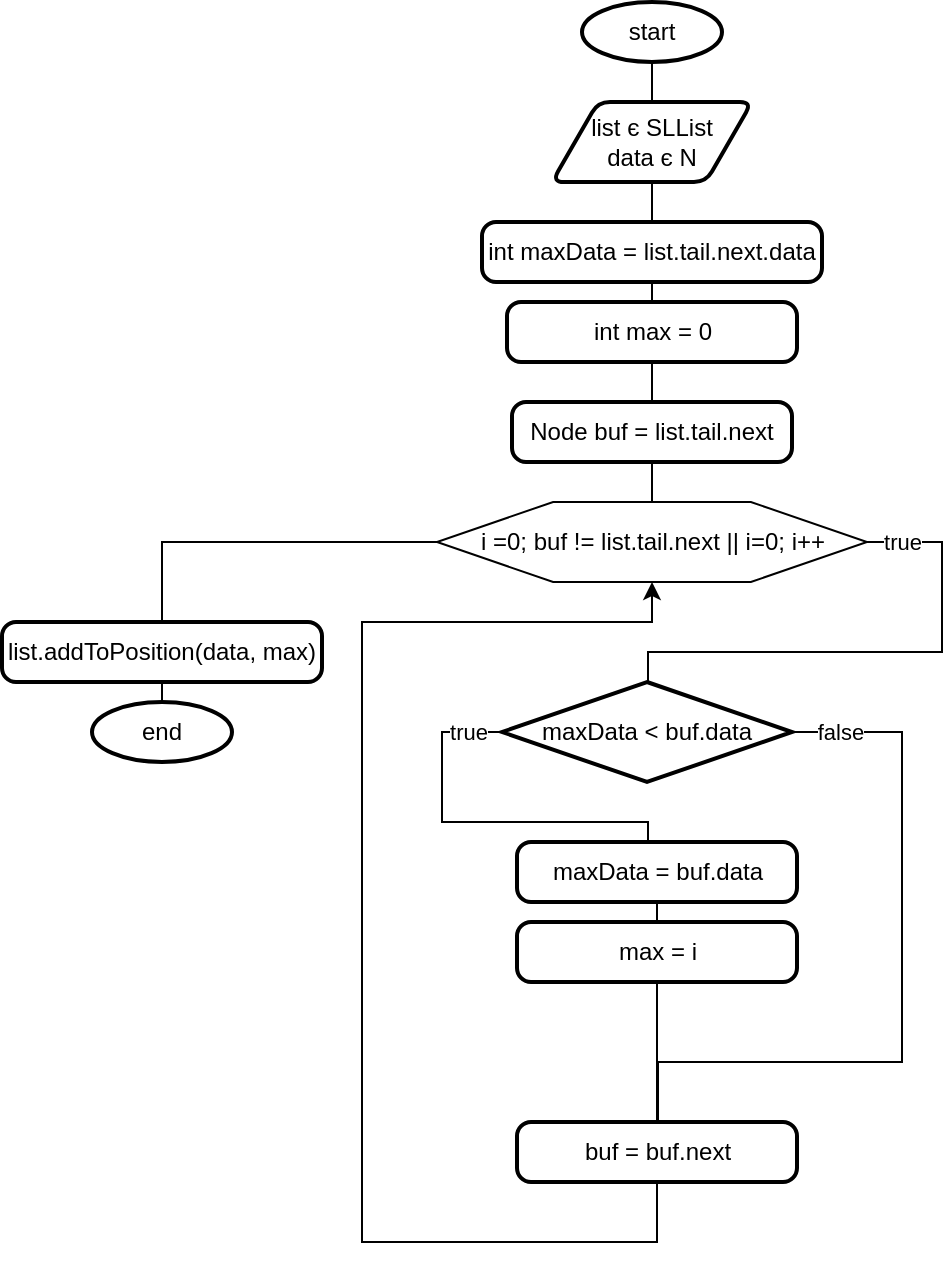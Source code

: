 <mxfile version="15.8.7" type="device"><diagram id="dlG0dF7LL2c8wYd6oSRh" name="Страница 1"><mxGraphModel dx="650" dy="494" grid="1" gridSize="10" guides="1" tooltips="1" connect="1" arrows="1" fold="1" page="1" pageScale="1" pageWidth="827" pageHeight="1169" math="0" shadow="0"><root><mxCell id="0"/><mxCell id="1" parent="0"/><mxCell id="Hn7-HYL0VNesBR4UHRAL-3" style="edgeStyle=orthogonalEdgeStyle;rounded=0;orthogonalLoop=1;jettySize=auto;html=1;exitX=0.5;exitY=1;exitDx=0;exitDy=0;exitPerimeter=0;entryX=0.5;entryY=0;entryDx=0;entryDy=0;endArrow=none;endFill=0;" edge="1" parent="1" source="Hn7-HYL0VNesBR4UHRAL-1" target="Hn7-HYL0VNesBR4UHRAL-2"><mxGeometry relative="1" as="geometry"/></mxCell><mxCell id="Hn7-HYL0VNesBR4UHRAL-1" value="start" style="strokeWidth=2;html=1;shape=mxgraph.flowchart.start_1;whiteSpace=wrap;" vertex="1" parent="1"><mxGeometry x="340" y="220" width="70" height="30" as="geometry"/></mxCell><mxCell id="Hn7-HYL0VNesBR4UHRAL-8" style="edgeStyle=orthogonalEdgeStyle;rounded=0;orthogonalLoop=1;jettySize=auto;html=1;exitX=0.5;exitY=1;exitDx=0;exitDy=0;entryX=0.5;entryY=0;entryDx=0;entryDy=0;endArrow=none;endFill=0;" edge="1" parent="1" target="Hn7-HYL0VNesBR4UHRAL-10"><mxGeometry relative="1" as="geometry"><mxPoint x="375" y="330" as="sourcePoint"/></mxGeometry></mxCell><mxCell id="Hn7-HYL0VNesBR4UHRAL-18" style="edgeStyle=orthogonalEdgeStyle;rounded=0;orthogonalLoop=1;jettySize=auto;html=1;endArrow=none;endFill=0;" edge="1" parent="1" source="Hn7-HYL0VNesBR4UHRAL-2" target="Hn7-HYL0VNesBR4UHRAL-10"><mxGeometry relative="1" as="geometry"/></mxCell><mxCell id="Hn7-HYL0VNesBR4UHRAL-2" value="list є SLList&lt;br&gt;data є N" style="shape=parallelogram;html=1;strokeWidth=2;perimeter=parallelogramPerimeter;whiteSpace=wrap;rounded=1;arcSize=12;size=0.23;" vertex="1" parent="1"><mxGeometry x="325" y="270" width="100" height="40" as="geometry"/></mxCell><mxCell id="Hn7-HYL0VNesBR4UHRAL-16" value="true" style="edgeStyle=orthogonalEdgeStyle;rounded=0;orthogonalLoop=1;jettySize=auto;html=1;exitX=1;exitY=0.5;exitDx=0;exitDy=0;endArrow=none;endFill=0;" edge="1" parent="1" source="Hn7-HYL0VNesBR4UHRAL-5" target="Hn7-HYL0VNesBR4UHRAL-14"><mxGeometry x="-0.862" relative="1" as="geometry"><Array as="points"><mxPoint x="520" y="490"/><mxPoint x="520" y="545"/><mxPoint x="373" y="545"/></Array><mxPoint as="offset"/></mxGeometry></mxCell><mxCell id="Hn7-HYL0VNesBR4UHRAL-17" style="edgeStyle=orthogonalEdgeStyle;rounded=0;orthogonalLoop=1;jettySize=auto;html=1;endArrow=none;endFill=0;" edge="1" parent="1" source="Hn7-HYL0VNesBR4UHRAL-5"><mxGeometry relative="1" as="geometry"><mxPoint x="160" y="530" as="targetPoint"/><Array as="points"><mxPoint x="130" y="490"/><mxPoint x="130" y="530"/></Array></mxGeometry></mxCell><mxCell id="Hn7-HYL0VNesBR4UHRAL-5" value="i =0;&amp;nbsp;buf != list.tail.next || i=0; i++" style="verticalLabelPosition=middle;verticalAlign=middle;html=1;shape=hexagon;perimeter=hexagonPerimeter2;arcSize=6;size=0.27;labelPosition=center;align=center;" vertex="1" parent="1"><mxGeometry x="267.5" y="470" width="215" height="40" as="geometry"/></mxCell><mxCell id="Hn7-HYL0VNesBR4UHRAL-9" style="edgeStyle=orthogonalEdgeStyle;rounded=0;orthogonalLoop=1;jettySize=auto;html=1;exitX=0.5;exitY=1;exitDx=0;exitDy=0;endArrow=none;endFill=0;" edge="1" parent="1" source="Hn7-HYL0VNesBR4UHRAL-7" target="Hn7-HYL0VNesBR4UHRAL-5"><mxGeometry relative="1" as="geometry"/></mxCell><mxCell id="Hn7-HYL0VNesBR4UHRAL-7" value="Node buf = list.tail.next" style="rounded=1;whiteSpace=wrap;html=1;absoluteArcSize=1;arcSize=14;strokeWidth=2;" vertex="1" parent="1"><mxGeometry x="305" y="420" width="140" height="30" as="geometry"/></mxCell><mxCell id="Hn7-HYL0VNesBR4UHRAL-12" style="edgeStyle=orthogonalEdgeStyle;rounded=0;orthogonalLoop=1;jettySize=auto;html=1;exitX=0.5;exitY=1;exitDx=0;exitDy=0;entryX=0.5;entryY=0;entryDx=0;entryDy=0;endArrow=none;endFill=0;" edge="1" parent="1" source="Hn7-HYL0VNesBR4UHRAL-10" target="Hn7-HYL0VNesBR4UHRAL-11"><mxGeometry relative="1" as="geometry"/></mxCell><mxCell id="Hn7-HYL0VNesBR4UHRAL-10" value="int maxData = list.tail.next.data" style="rounded=1;whiteSpace=wrap;html=1;absoluteArcSize=1;arcSize=14;strokeWidth=2;" vertex="1" parent="1"><mxGeometry x="290" y="330" width="170" height="30" as="geometry"/></mxCell><mxCell id="Hn7-HYL0VNesBR4UHRAL-13" style="edgeStyle=orthogonalEdgeStyle;rounded=0;orthogonalLoop=1;jettySize=auto;html=1;endArrow=none;endFill=0;" edge="1" parent="1" source="Hn7-HYL0VNesBR4UHRAL-11" target="Hn7-HYL0VNesBR4UHRAL-7"><mxGeometry relative="1" as="geometry"/></mxCell><mxCell id="Hn7-HYL0VNesBR4UHRAL-11" value="int max = 0" style="rounded=1;whiteSpace=wrap;html=1;absoluteArcSize=1;arcSize=14;strokeWidth=2;" vertex="1" parent="1"><mxGeometry x="302.5" y="370" width="145" height="30" as="geometry"/></mxCell><mxCell id="Hn7-HYL0VNesBR4UHRAL-19" value="true" style="edgeStyle=orthogonalEdgeStyle;rounded=0;orthogonalLoop=1;jettySize=auto;html=1;endArrow=none;endFill=0;entryX=0.5;entryY=0;entryDx=0;entryDy=0;" edge="1" parent="1" source="Hn7-HYL0VNesBR4UHRAL-14" target="Hn7-HYL0VNesBR4UHRAL-21"><mxGeometry x="-0.894" relative="1" as="geometry"><mxPoint x="280" y="650" as="targetPoint"/><Array as="points"><mxPoint x="270" y="585"/><mxPoint x="270" y="630"/><mxPoint x="373" y="630"/><mxPoint x="373" y="660"/><mxPoint x="330" y="660"/></Array><mxPoint as="offset"/></mxGeometry></mxCell><mxCell id="Hn7-HYL0VNesBR4UHRAL-22" value="false" style="edgeStyle=orthogonalEdgeStyle;rounded=0;orthogonalLoop=1;jettySize=auto;html=1;entryX=0.5;entryY=0;entryDx=0;entryDy=0;endArrow=none;endFill=0;" edge="1" parent="1" source="Hn7-HYL0VNesBR4UHRAL-14" target="Hn7-HYL0VNesBR4UHRAL-20"><mxGeometry x="-0.874" relative="1" as="geometry"><Array as="points"><mxPoint x="500" y="585"/><mxPoint x="500" y="750"/><mxPoint x="378" y="750"/><mxPoint x="378" y="780"/></Array><mxPoint as="offset"/></mxGeometry></mxCell><mxCell id="Hn7-HYL0VNesBR4UHRAL-14" value="maxData &amp;lt; buf.data" style="strokeWidth=2;html=1;shape=mxgraph.flowchart.decision;whiteSpace=wrap;" vertex="1" parent="1"><mxGeometry x="300" y="560" width="145" height="50" as="geometry"/></mxCell><mxCell id="Hn7-HYL0VNesBR4UHRAL-26" style="edgeStyle=orthogonalEdgeStyle;rounded=0;orthogonalLoop=1;jettySize=auto;html=1;entryX=0.5;entryY=1;entryDx=0;entryDy=0;endArrow=classic;endFill=1;" edge="1" parent="1" source="Hn7-HYL0VNesBR4UHRAL-20" target="Hn7-HYL0VNesBR4UHRAL-5"><mxGeometry relative="1" as="geometry"><Array as="points"><mxPoint x="378" y="840"/><mxPoint x="230" y="840"/><mxPoint x="230" y="530"/><mxPoint x="375" y="530"/></Array></mxGeometry></mxCell><mxCell id="Hn7-HYL0VNesBR4UHRAL-20" value="buf = buf.next" style="rounded=1;whiteSpace=wrap;html=1;absoluteArcSize=1;arcSize=14;strokeWidth=2;" vertex="1" parent="1"><mxGeometry x="307.5" y="780" width="140" height="30" as="geometry"/></mxCell><mxCell id="Hn7-HYL0VNesBR4UHRAL-24" style="edgeStyle=orthogonalEdgeStyle;rounded=0;orthogonalLoop=1;jettySize=auto;html=1;exitX=0.5;exitY=1;exitDx=0;exitDy=0;entryX=0.5;entryY=0;entryDx=0;entryDy=0;endArrow=none;endFill=0;" edge="1" parent="1" source="Hn7-HYL0VNesBR4UHRAL-21" target="Hn7-HYL0VNesBR4UHRAL-23"><mxGeometry relative="1" as="geometry"/></mxCell><mxCell id="Hn7-HYL0VNesBR4UHRAL-21" value="maxData = buf.data" style="rounded=1;whiteSpace=wrap;html=1;absoluteArcSize=1;arcSize=14;strokeWidth=2;" vertex="1" parent="1"><mxGeometry x="307.5" y="640" width="140" height="30" as="geometry"/></mxCell><mxCell id="Hn7-HYL0VNesBR4UHRAL-25" style="edgeStyle=orthogonalEdgeStyle;rounded=0;orthogonalLoop=1;jettySize=auto;html=1;exitX=0.5;exitY=1;exitDx=0;exitDy=0;entryX=0.5;entryY=0;entryDx=0;entryDy=0;endArrow=none;endFill=0;" edge="1" parent="1" source="Hn7-HYL0VNesBR4UHRAL-23" target="Hn7-HYL0VNesBR4UHRAL-20"><mxGeometry relative="1" as="geometry"/></mxCell><mxCell id="Hn7-HYL0VNesBR4UHRAL-23" value="max = i" style="rounded=1;whiteSpace=wrap;html=1;absoluteArcSize=1;arcSize=14;strokeWidth=2;" vertex="1" parent="1"><mxGeometry x="307.5" y="680" width="140" height="30" as="geometry"/></mxCell><mxCell id="Hn7-HYL0VNesBR4UHRAL-30" style="edgeStyle=orthogonalEdgeStyle;rounded=0;orthogonalLoop=1;jettySize=auto;html=1;exitX=0.5;exitY=1;exitDx=0;exitDy=0;entryX=0.5;entryY=0;entryDx=0;entryDy=0;entryPerimeter=0;endArrow=none;endFill=0;" edge="1" parent="1" source="Hn7-HYL0VNesBR4UHRAL-27" target="Hn7-HYL0VNesBR4UHRAL-29"><mxGeometry relative="1" as="geometry"/></mxCell><mxCell id="Hn7-HYL0VNesBR4UHRAL-27" value="list.addToPosition(data, max)" style="rounded=1;whiteSpace=wrap;html=1;absoluteArcSize=1;arcSize=14;strokeWidth=2;" vertex="1" parent="1"><mxGeometry x="50" y="530" width="160" height="30" as="geometry"/></mxCell><mxCell id="Hn7-HYL0VNesBR4UHRAL-29" value="end" style="strokeWidth=2;html=1;shape=mxgraph.flowchart.start_1;whiteSpace=wrap;" vertex="1" parent="1"><mxGeometry x="95" y="570" width="70" height="30" as="geometry"/></mxCell></root></mxGraphModel></diagram></mxfile>